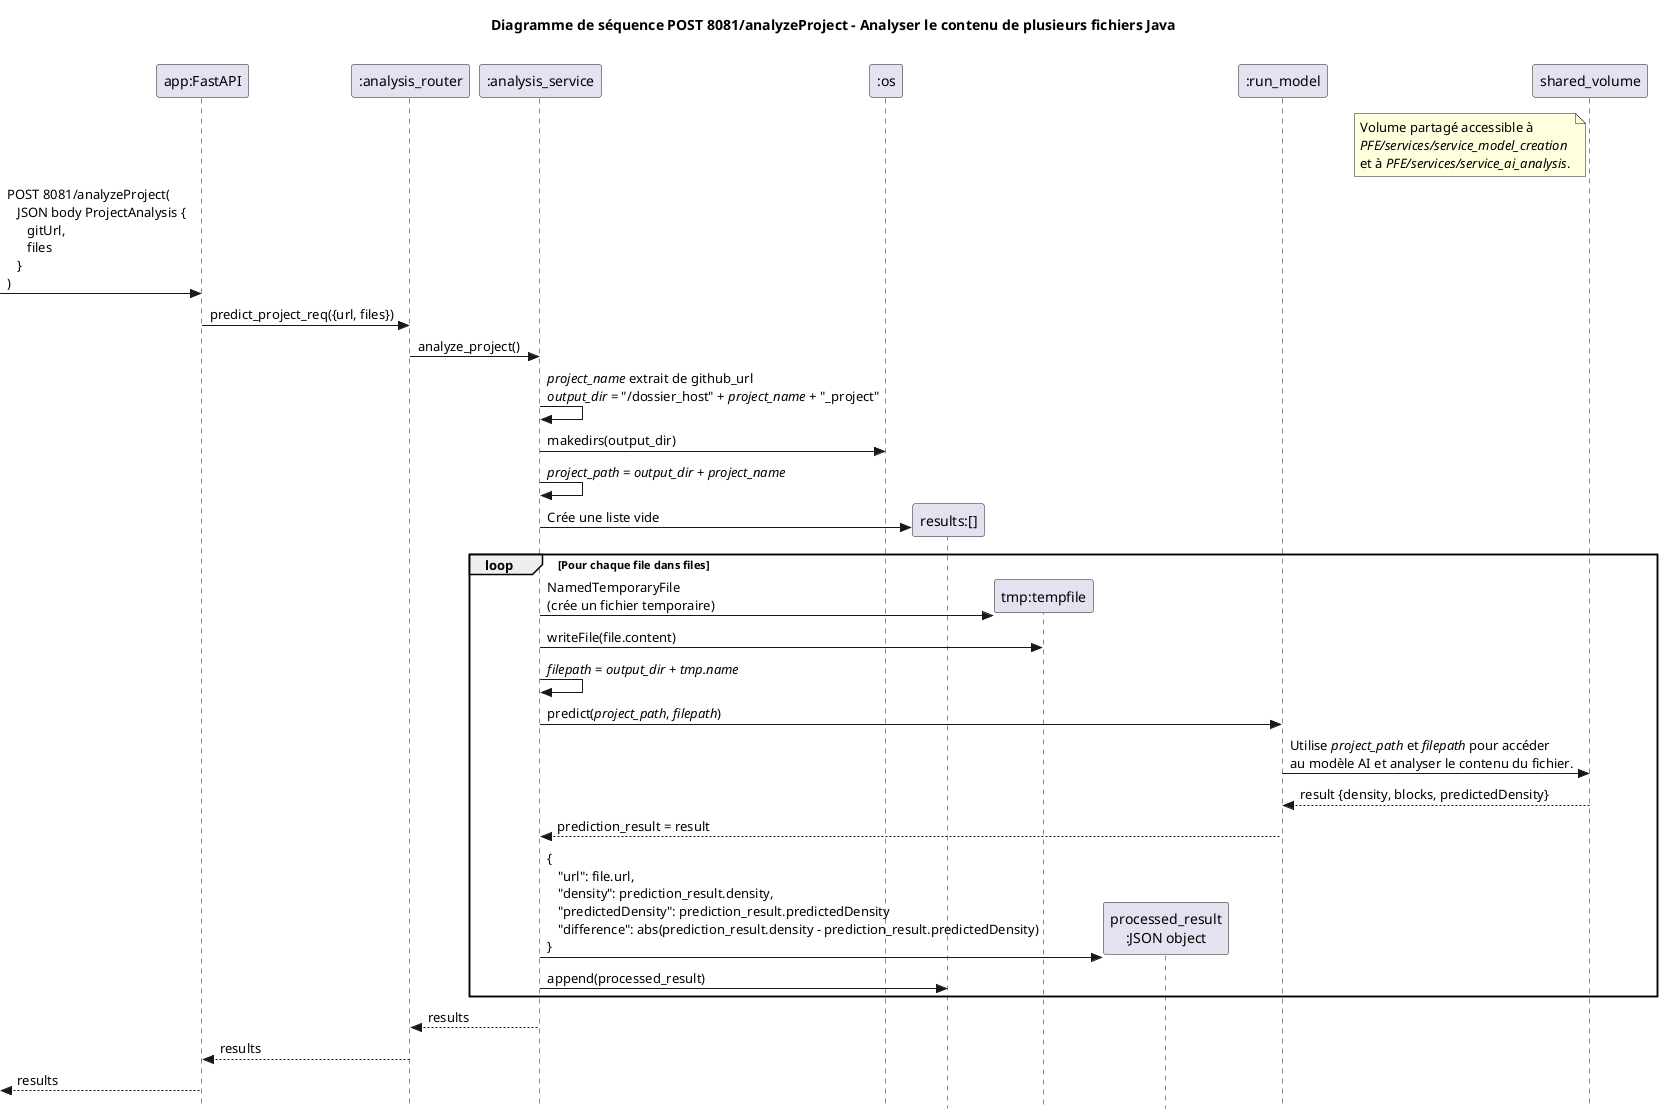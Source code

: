 @startuml
title Diagramme de séquence POST 8081/analyzeProject - Analyser le contenu de plusieurs fichiers Java
skinparam style strictuml

participant "app:FastAPI" as app
participant ":analysis_router" as analysis_router
participant ":analysis_service" as analysis_service
participant ":run_model" as run_model
participant ":os" as os

note left of shared_volume
    Volume partagé accessible à
    //PFE/services/service_model_creation//
    et à //PFE/services/service_ai_analysis//.
end note

-> app : POST 8081/analyzeProject(\n   JSON body ProjectAnalysis {\n      gitUrl,\n      files\n   }\n)
app -> analysis_router : predict_project_req({url, files})
analysis_router -> analysis_service : analyze_project()

analysis_service -> analysis_service : //project_name// extrait de github_url\n//output_dir// = "/dossier_host" + //project_name// + "_project"
analysis_service -> os : makedirs(output_dir)
analysis_service -> analysis_service : //project_path// = //output_dir// + //project_name//

analysis_service -> "results:[]" as results **: Crée une liste vide

loop Pour chaque file dans files
    analysis_service -> "tmp:tempfile" as tmp ** : NamedTemporaryFile\n(crée un fichier temporaire)

    analysis_service -> tmp : writeFile(file.content)

    analysis_service -> analysis_service : //filepath// = //output_dir// + //tmp.name//

    analysis_service -> run_model : predict(//project_path//, //filepath//)
    run_model -> shared_volume : Utilise //project_path// et //filepath// pour accéder\nau modèle AI et analyser le contenu du fichier.

    shared_volume --> run_model : result {density, blocks, predictedDensity}
    run_model --> analysis_service : prediction_result = result
    
    analysis_service -> "processed_result\n:JSON object" ** : {\n   "url": file.url,\n   "density": prediction_result.density, \n   "predictedDensity": prediction_result.predictedDensity\n   "difference": abs(prediction_result.density - prediction_result.predictedDensity)\n}
    analysis_service -> results : append(processed_result)
end loop

analysis_service --> analysis_router : results
analysis_router --> app : results
<-- app : results

participant ":run_model" as run_model
participant "services_training_data\n:Shared Volume" as shared_volume
@enduml